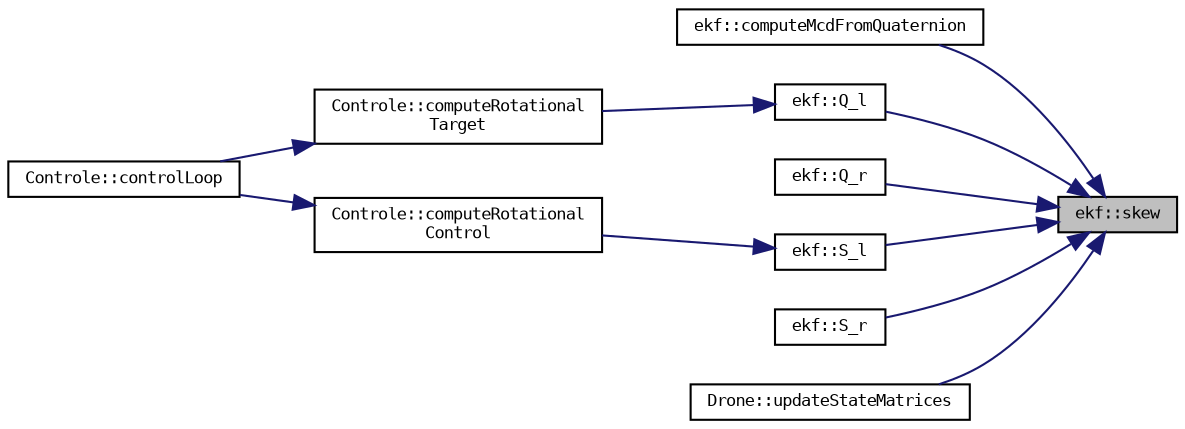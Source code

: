 digraph "ekf::skew"
{
 // LATEX_PDF_SIZE
  bgcolor="transparent";
  edge [fontname="DejaVuSansMono",fontsize="8",labelfontname="DejaVuSansMono",labelfontsize="8"];
  node [fontname="DejaVuSansMono",fontsize="8",shape=record];
  rankdir="RL";
  Node1 [label="ekf::skew",height=0.2,width=0.4,color="black", fillcolor="grey75", style="filled", fontcolor="black",tooltip="Matrix antissimetrica."];
  Node1 -> Node2 [dir="back",color="midnightblue",fontsize="8",style="solid",fontname="DejaVuSansMono"];
  Node2 [label="ekf::computeMcdFromQuaternion",height=0.2,width=0.4,color="black",URL="$namespaceekf.html#ac031eda654b199bd45807eed2acdb3ec",tooltip=" "];
  Node1 -> Node3 [dir="back",color="midnightblue",fontsize="8",style="solid",fontname="DejaVuSansMono"];
  Node3 [label="ekf::Q_l",height=0.2,width=0.4,color="black",URL="$namespaceekf.html#a34993a331b6837e5274d556e4f0a1bea",tooltip=" "];
  Node3 -> Node4 [dir="back",color="midnightblue",fontsize="8",style="solid",fontname="DejaVuSansMono"];
  Node4 [label="Controle::computeRotational\lTarget",height=0.2,width=0.4,color="black",URL="$classControle.html#a8ac9e933ce30f9c88ed421d4c0afcf99",tooltip=" "];
  Node4 -> Node5 [dir="back",color="midnightblue",fontsize="8",style="solid",fontname="DejaVuSansMono"];
  Node5 [label="Controle::controlLoop",height=0.2,width=0.4,color="black",URL="$classControle.html#a78e5f662130811f409342a706d5c0d2f",tooltip=" "];
  Node1 -> Node6 [dir="back",color="midnightblue",fontsize="8",style="solid",fontname="DejaVuSansMono"];
  Node6 [label="ekf::Q_r",height=0.2,width=0.4,color="black",URL="$namespaceekf.html#abd4511440a60041d2e32a0dcbd28e29b",tooltip=" "];
  Node1 -> Node7 [dir="back",color="midnightblue",fontsize="8",style="solid",fontname="DejaVuSansMono"];
  Node7 [label="ekf::S_l",height=0.2,width=0.4,color="black",URL="$namespaceekf.html#a8177897fe9b962d8e0927a913fc36242",tooltip="Calcula a Matriz Lefth-Quaternion a partir do quaternion q."];
  Node7 -> Node8 [dir="back",color="midnightblue",fontsize="8",style="solid",fontname="DejaVuSansMono"];
  Node8 [label="Controle::computeRotational\lControl",height=0.2,width=0.4,color="black",URL="$classControle.html#abcf05dcff157e963fd65c09d45261a8f",tooltip=" "];
  Node8 -> Node5 [dir="back",color="midnightblue",fontsize="8",style="solid",fontname="DejaVuSansMono"];
  Node1 -> Node9 [dir="back",color="midnightblue",fontsize="8",style="solid",fontname="DejaVuSansMono"];
  Node9 [label="ekf::S_r",height=0.2,width=0.4,color="black",URL="$namespaceekf.html#a97bc65b3f2d630a876b271fc21e9da9c",tooltip="Calcula a Matriz Right-Quaternion a partir do quaternion q."];
  Node1 -> Node10 [dir="back",color="midnightblue",fontsize="8",style="solid",fontname="DejaVuSansMono"];
  Node10 [label="Drone::updateStateMatrices",height=0.2,width=0.4,color="black",URL="$classDrone.html#a1531c9d38e26bb12a8b650ba40d915ca",tooltip=" "];
}
